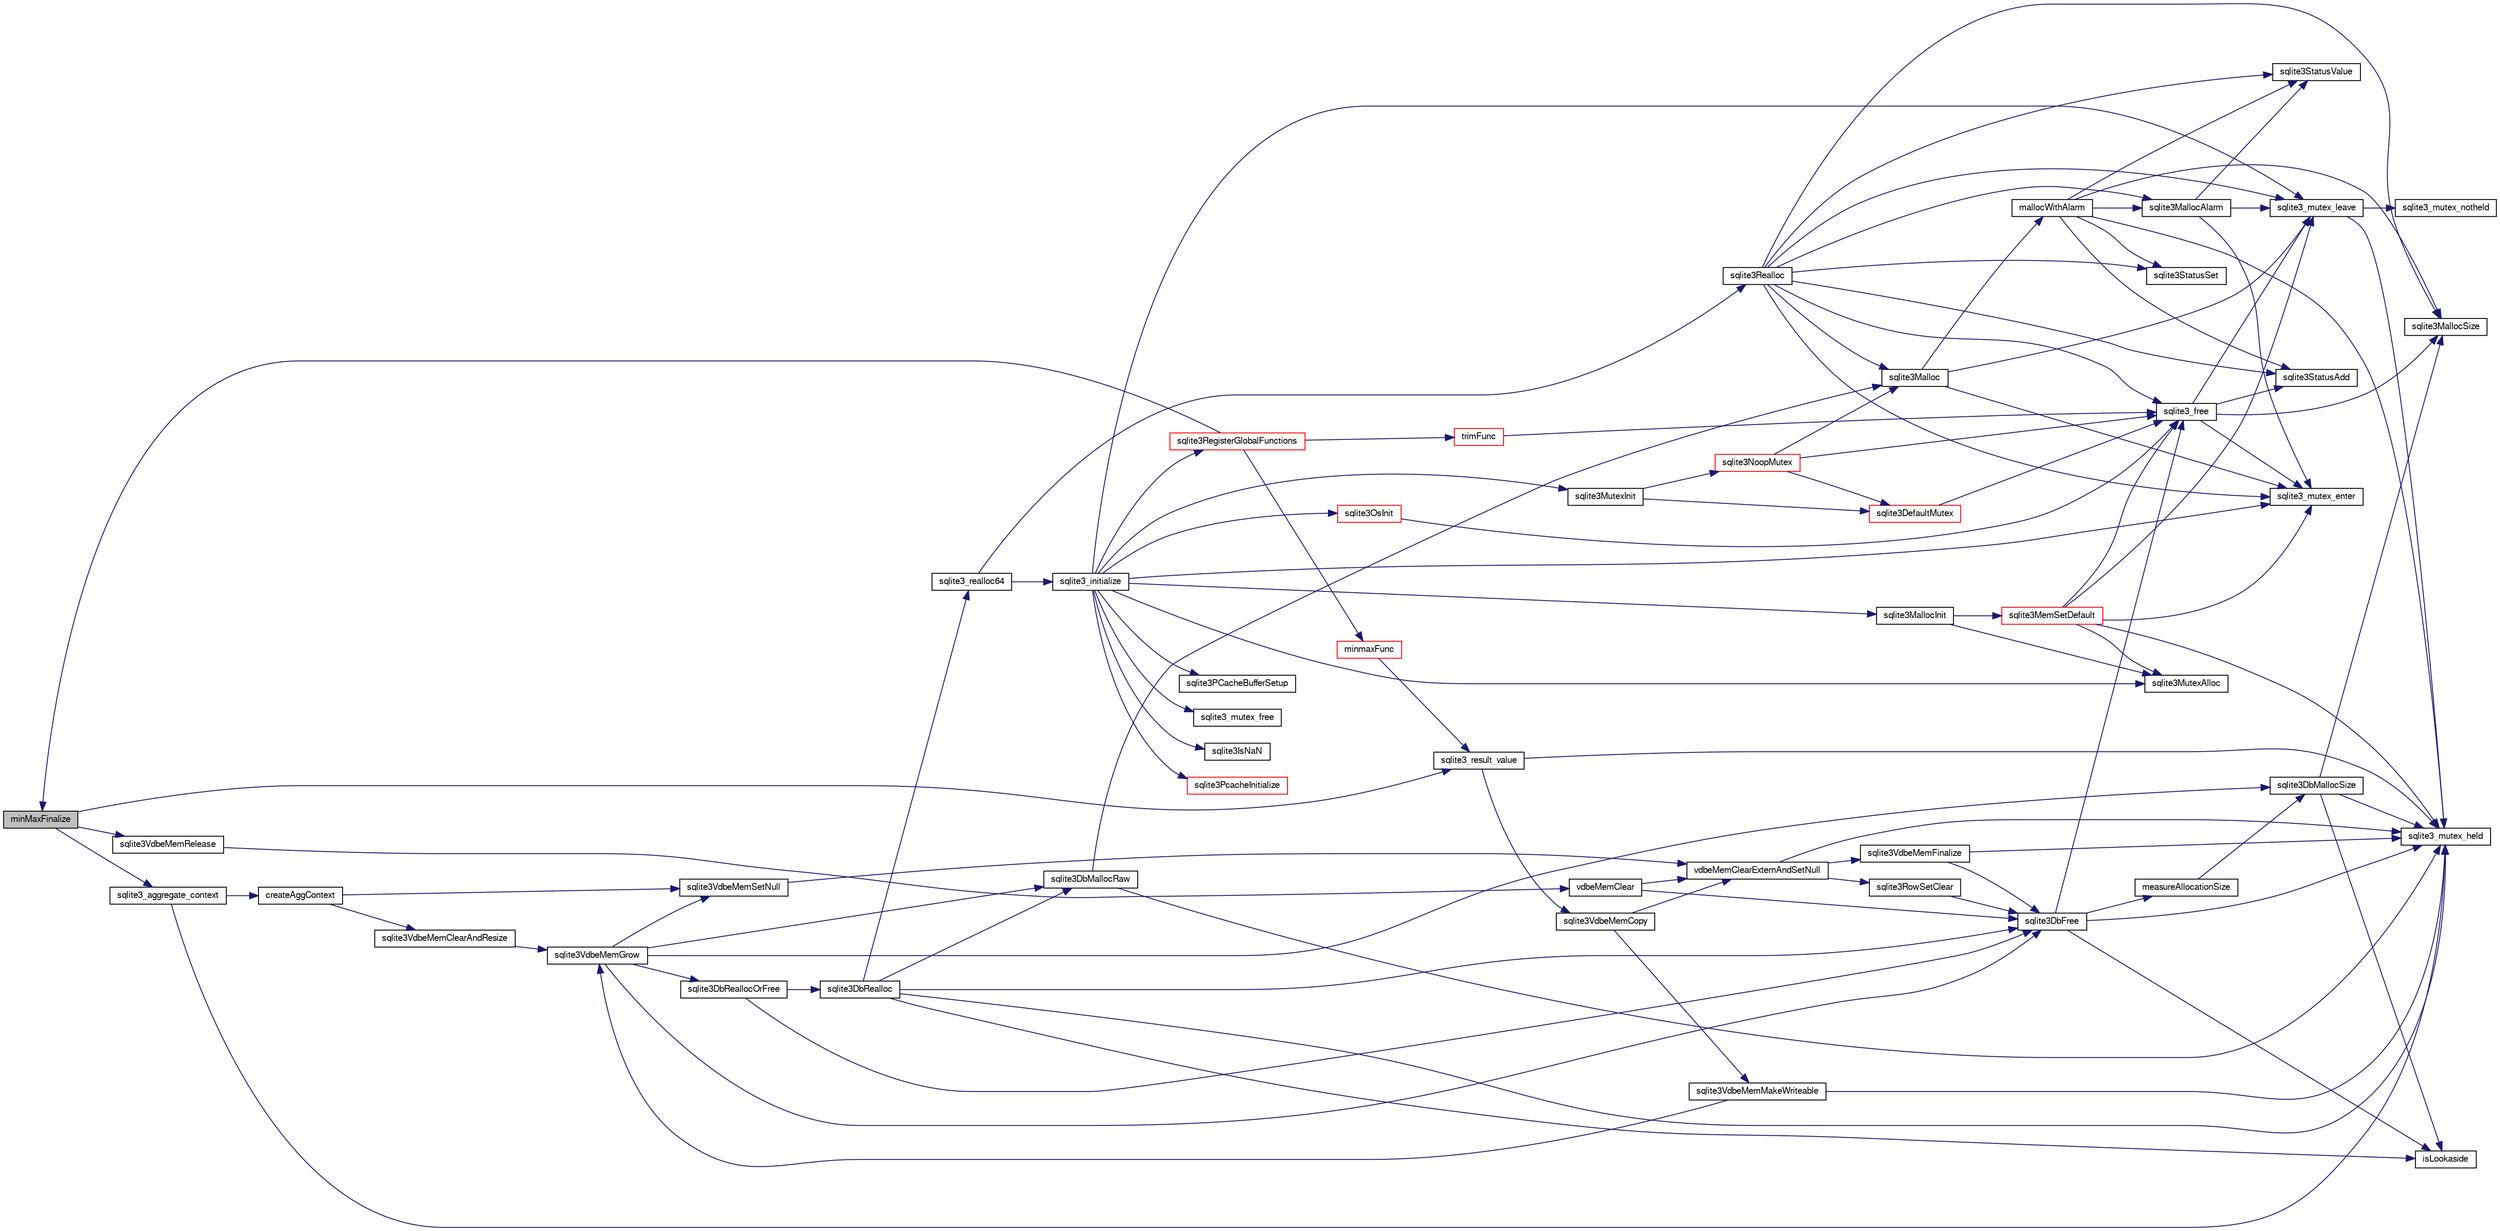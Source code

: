 digraph "minMaxFinalize"
{
  edge [fontname="FreeSans",fontsize="10",labelfontname="FreeSans",labelfontsize="10"];
  node [fontname="FreeSans",fontsize="10",shape=record];
  rankdir="LR";
  Node165414 [label="minMaxFinalize",height=0.2,width=0.4,color="black", fillcolor="grey75", style="filled", fontcolor="black"];
  Node165414 -> Node165415 [color="midnightblue",fontsize="10",style="solid",fontname="FreeSans"];
  Node165415 [label="sqlite3_aggregate_context",height=0.2,width=0.4,color="black", fillcolor="white", style="filled",URL="$sqlite3_8c.html#a96c2b5775e2548caf1529e1c8e490c5c"];
  Node165415 -> Node165416 [color="midnightblue",fontsize="10",style="solid",fontname="FreeSans"];
  Node165416 [label="sqlite3_mutex_held",height=0.2,width=0.4,color="black", fillcolor="white", style="filled",URL="$sqlite3_8c.html#acf77da68932b6bc163c5e68547ecc3e7"];
  Node165415 -> Node165417 [color="midnightblue",fontsize="10",style="solid",fontname="FreeSans"];
  Node165417 [label="createAggContext",height=0.2,width=0.4,color="black", fillcolor="white", style="filled",URL="$sqlite3_8c.html#a843c998f50da4010b570948408f90fb9"];
  Node165417 -> Node165418 [color="midnightblue",fontsize="10",style="solid",fontname="FreeSans"];
  Node165418 [label="sqlite3VdbeMemSetNull",height=0.2,width=0.4,color="black", fillcolor="white", style="filled",URL="$sqlite3_8c.html#ae01092c23aebaf8a3ebdf3954609b410"];
  Node165418 -> Node165419 [color="midnightblue",fontsize="10",style="solid",fontname="FreeSans"];
  Node165419 [label="vdbeMemClearExternAndSetNull",height=0.2,width=0.4,color="black", fillcolor="white", style="filled",URL="$sqlite3_8c.html#a29c41a360fb0e86b817777daf061230c"];
  Node165419 -> Node165416 [color="midnightblue",fontsize="10",style="solid",fontname="FreeSans"];
  Node165419 -> Node165420 [color="midnightblue",fontsize="10",style="solid",fontname="FreeSans"];
  Node165420 [label="sqlite3VdbeMemFinalize",height=0.2,width=0.4,color="black", fillcolor="white", style="filled",URL="$sqlite3_8c.html#a2568220f48ddef81b1c43e401042d9d2"];
  Node165420 -> Node165416 [color="midnightblue",fontsize="10",style="solid",fontname="FreeSans"];
  Node165420 -> Node165421 [color="midnightblue",fontsize="10",style="solid",fontname="FreeSans"];
  Node165421 [label="sqlite3DbFree",height=0.2,width=0.4,color="black", fillcolor="white", style="filled",URL="$sqlite3_8c.html#ac70ab821a6607b4a1b909582dc37a069"];
  Node165421 -> Node165416 [color="midnightblue",fontsize="10",style="solid",fontname="FreeSans"];
  Node165421 -> Node165422 [color="midnightblue",fontsize="10",style="solid",fontname="FreeSans"];
  Node165422 [label="measureAllocationSize",height=0.2,width=0.4,color="black", fillcolor="white", style="filled",URL="$sqlite3_8c.html#a45731e644a22fdb756e2b6337224217a"];
  Node165422 -> Node165423 [color="midnightblue",fontsize="10",style="solid",fontname="FreeSans"];
  Node165423 [label="sqlite3DbMallocSize",height=0.2,width=0.4,color="black", fillcolor="white", style="filled",URL="$sqlite3_8c.html#aa397e5a8a03495203a0767abf0a71f86"];
  Node165423 -> Node165424 [color="midnightblue",fontsize="10",style="solid",fontname="FreeSans"];
  Node165424 [label="sqlite3MallocSize",height=0.2,width=0.4,color="black", fillcolor="white", style="filled",URL="$sqlite3_8c.html#acf5d2a5f35270bafb050bd2def576955"];
  Node165423 -> Node165416 [color="midnightblue",fontsize="10",style="solid",fontname="FreeSans"];
  Node165423 -> Node165425 [color="midnightblue",fontsize="10",style="solid",fontname="FreeSans"];
  Node165425 [label="isLookaside",height=0.2,width=0.4,color="black", fillcolor="white", style="filled",URL="$sqlite3_8c.html#a770fa05ff9717b75e16f4d968a77b897"];
  Node165421 -> Node165425 [color="midnightblue",fontsize="10",style="solid",fontname="FreeSans"];
  Node165421 -> Node165426 [color="midnightblue",fontsize="10",style="solid",fontname="FreeSans"];
  Node165426 [label="sqlite3_free",height=0.2,width=0.4,color="black", fillcolor="white", style="filled",URL="$sqlite3_8c.html#a6552349e36a8a691af5487999ab09519"];
  Node165426 -> Node165427 [color="midnightblue",fontsize="10",style="solid",fontname="FreeSans"];
  Node165427 [label="sqlite3_mutex_enter",height=0.2,width=0.4,color="black", fillcolor="white", style="filled",URL="$sqlite3_8c.html#a1c12cde690bd89f104de5cbad12a6bf5"];
  Node165426 -> Node165428 [color="midnightblue",fontsize="10",style="solid",fontname="FreeSans"];
  Node165428 [label="sqlite3StatusAdd",height=0.2,width=0.4,color="black", fillcolor="white", style="filled",URL="$sqlite3_8c.html#afa029f93586aeab4cc85360905dae9cd"];
  Node165426 -> Node165424 [color="midnightblue",fontsize="10",style="solid",fontname="FreeSans"];
  Node165426 -> Node165429 [color="midnightblue",fontsize="10",style="solid",fontname="FreeSans"];
  Node165429 [label="sqlite3_mutex_leave",height=0.2,width=0.4,color="black", fillcolor="white", style="filled",URL="$sqlite3_8c.html#a5838d235601dbd3c1fa993555c6bcc93"];
  Node165429 -> Node165416 [color="midnightblue",fontsize="10",style="solid",fontname="FreeSans"];
  Node165429 -> Node165430 [color="midnightblue",fontsize="10",style="solid",fontname="FreeSans"];
  Node165430 [label="sqlite3_mutex_notheld",height=0.2,width=0.4,color="black", fillcolor="white", style="filled",URL="$sqlite3_8c.html#a83967c837c1c000d3b5adcfaa688f5dc"];
  Node165419 -> Node165431 [color="midnightblue",fontsize="10",style="solid",fontname="FreeSans"];
  Node165431 [label="sqlite3RowSetClear",height=0.2,width=0.4,color="black", fillcolor="white", style="filled",URL="$sqlite3_8c.html#ae153de0cd969511a607e26deeca80342"];
  Node165431 -> Node165421 [color="midnightblue",fontsize="10",style="solid",fontname="FreeSans"];
  Node165417 -> Node165432 [color="midnightblue",fontsize="10",style="solid",fontname="FreeSans"];
  Node165432 [label="sqlite3VdbeMemClearAndResize",height=0.2,width=0.4,color="black", fillcolor="white", style="filled",URL="$sqlite3_8c.html#add082be4aa46084ecdf023cfac898231"];
  Node165432 -> Node165433 [color="midnightblue",fontsize="10",style="solid",fontname="FreeSans"];
  Node165433 [label="sqlite3VdbeMemGrow",height=0.2,width=0.4,color="black", fillcolor="white", style="filled",URL="$sqlite3_8c.html#aba753c9690ae0ba31b5100945cf29447"];
  Node165433 -> Node165423 [color="midnightblue",fontsize="10",style="solid",fontname="FreeSans"];
  Node165433 -> Node165434 [color="midnightblue",fontsize="10",style="solid",fontname="FreeSans"];
  Node165434 [label="sqlite3DbReallocOrFree",height=0.2,width=0.4,color="black", fillcolor="white", style="filled",URL="$sqlite3_8c.html#a532a9fd62eeb46b61885a0fff075231c"];
  Node165434 -> Node165435 [color="midnightblue",fontsize="10",style="solid",fontname="FreeSans"];
  Node165435 [label="sqlite3DbRealloc",height=0.2,width=0.4,color="black", fillcolor="white", style="filled",URL="$sqlite3_8c.html#ae028f4902a9d29bcaf310ff289ee87dc"];
  Node165435 -> Node165416 [color="midnightblue",fontsize="10",style="solid",fontname="FreeSans"];
  Node165435 -> Node165436 [color="midnightblue",fontsize="10",style="solid",fontname="FreeSans"];
  Node165436 [label="sqlite3DbMallocRaw",height=0.2,width=0.4,color="black", fillcolor="white", style="filled",URL="$sqlite3_8c.html#abbe8be0cf7175e11ddc3e2218fad924e"];
  Node165436 -> Node165416 [color="midnightblue",fontsize="10",style="solid",fontname="FreeSans"];
  Node165436 -> Node165437 [color="midnightblue",fontsize="10",style="solid",fontname="FreeSans"];
  Node165437 [label="sqlite3Malloc",height=0.2,width=0.4,color="black", fillcolor="white", style="filled",URL="$sqlite3_8c.html#a361a2eaa846b1885f123abe46f5d8b2b"];
  Node165437 -> Node165427 [color="midnightblue",fontsize="10",style="solid",fontname="FreeSans"];
  Node165437 -> Node165438 [color="midnightblue",fontsize="10",style="solid",fontname="FreeSans"];
  Node165438 [label="mallocWithAlarm",height=0.2,width=0.4,color="black", fillcolor="white", style="filled",URL="$sqlite3_8c.html#ab070d5cf8e48ec8a6a43cf025d48598b"];
  Node165438 -> Node165416 [color="midnightblue",fontsize="10",style="solid",fontname="FreeSans"];
  Node165438 -> Node165439 [color="midnightblue",fontsize="10",style="solid",fontname="FreeSans"];
  Node165439 [label="sqlite3StatusSet",height=0.2,width=0.4,color="black", fillcolor="white", style="filled",URL="$sqlite3_8c.html#afec7586c01fcb5ea17dc9d7725a589d9"];
  Node165438 -> Node165440 [color="midnightblue",fontsize="10",style="solid",fontname="FreeSans"];
  Node165440 [label="sqlite3StatusValue",height=0.2,width=0.4,color="black", fillcolor="white", style="filled",URL="$sqlite3_8c.html#a30b8ac296c6e200c1fa57708d52c6ef6"];
  Node165438 -> Node165441 [color="midnightblue",fontsize="10",style="solid",fontname="FreeSans"];
  Node165441 [label="sqlite3MallocAlarm",height=0.2,width=0.4,color="black", fillcolor="white", style="filled",URL="$sqlite3_8c.html#ada66988e8471d1198f3219c062377508"];
  Node165441 -> Node165440 [color="midnightblue",fontsize="10",style="solid",fontname="FreeSans"];
  Node165441 -> Node165429 [color="midnightblue",fontsize="10",style="solid",fontname="FreeSans"];
  Node165441 -> Node165427 [color="midnightblue",fontsize="10",style="solid",fontname="FreeSans"];
  Node165438 -> Node165424 [color="midnightblue",fontsize="10",style="solid",fontname="FreeSans"];
  Node165438 -> Node165428 [color="midnightblue",fontsize="10",style="solid",fontname="FreeSans"];
  Node165437 -> Node165429 [color="midnightblue",fontsize="10",style="solid",fontname="FreeSans"];
  Node165435 -> Node165425 [color="midnightblue",fontsize="10",style="solid",fontname="FreeSans"];
  Node165435 -> Node165421 [color="midnightblue",fontsize="10",style="solid",fontname="FreeSans"];
  Node165435 -> Node165442 [color="midnightblue",fontsize="10",style="solid",fontname="FreeSans"];
  Node165442 [label="sqlite3_realloc64",height=0.2,width=0.4,color="black", fillcolor="white", style="filled",URL="$sqlite3_8c.html#a3765a714077ee547e811034236dc9ecd"];
  Node165442 -> Node165443 [color="midnightblue",fontsize="10",style="solid",fontname="FreeSans"];
  Node165443 [label="sqlite3_initialize",height=0.2,width=0.4,color="black", fillcolor="white", style="filled",URL="$sqlite3_8c.html#ab0c0ee2d5d4cf8b28e9572296a8861df"];
  Node165443 -> Node165444 [color="midnightblue",fontsize="10",style="solid",fontname="FreeSans"];
  Node165444 [label="sqlite3MutexInit",height=0.2,width=0.4,color="black", fillcolor="white", style="filled",URL="$sqlite3_8c.html#a7906afcdd1cdb3d0007eb932398a1158"];
  Node165444 -> Node165445 [color="midnightblue",fontsize="10",style="solid",fontname="FreeSans"];
  Node165445 [label="sqlite3DefaultMutex",height=0.2,width=0.4,color="red", fillcolor="white", style="filled",URL="$sqlite3_8c.html#ac895a71e325f9b2f9b862f737c17aca8"];
  Node165445 -> Node165426 [color="midnightblue",fontsize="10",style="solid",fontname="FreeSans"];
  Node165444 -> Node165454 [color="midnightblue",fontsize="10",style="solid",fontname="FreeSans"];
  Node165454 [label="sqlite3NoopMutex",height=0.2,width=0.4,color="red", fillcolor="white", style="filled",URL="$sqlite3_8c.html#a09742cde9ef371d94f8201d2cdb543e4"];
  Node165454 -> Node165437 [color="midnightblue",fontsize="10",style="solid",fontname="FreeSans"];
  Node165454 -> Node165426 [color="midnightblue",fontsize="10",style="solid",fontname="FreeSans"];
  Node165454 -> Node165445 [color="midnightblue",fontsize="10",style="solid",fontname="FreeSans"];
  Node165443 -> Node165462 [color="midnightblue",fontsize="10",style="solid",fontname="FreeSans"];
  Node165462 [label="sqlite3MutexAlloc",height=0.2,width=0.4,color="black", fillcolor="white", style="filled",URL="$sqlite3_8c.html#a0e3f432ee581f6876b590e7ad7e84e19"];
  Node165443 -> Node165427 [color="midnightblue",fontsize="10",style="solid",fontname="FreeSans"];
  Node165443 -> Node165463 [color="midnightblue",fontsize="10",style="solid",fontname="FreeSans"];
  Node165463 [label="sqlite3MallocInit",height=0.2,width=0.4,color="black", fillcolor="white", style="filled",URL="$sqlite3_8c.html#a9e06f9e7cad0d83ce80ab493c9533552"];
  Node165463 -> Node165464 [color="midnightblue",fontsize="10",style="solid",fontname="FreeSans"];
  Node165464 [label="sqlite3MemSetDefault",height=0.2,width=0.4,color="red", fillcolor="white", style="filled",URL="$sqlite3_8c.html#a162fbfd727e92c5f8f72625b5ff62549"];
  Node165464 -> Node165462 [color="midnightblue",fontsize="10",style="solid",fontname="FreeSans"];
  Node165464 -> Node165427 [color="midnightblue",fontsize="10",style="solid",fontname="FreeSans"];
  Node165464 -> Node165429 [color="midnightblue",fontsize="10",style="solid",fontname="FreeSans"];
  Node165464 -> Node165416 [color="midnightblue",fontsize="10",style="solid",fontname="FreeSans"];
  Node165464 -> Node165426 [color="midnightblue",fontsize="10",style="solid",fontname="FreeSans"];
  Node165463 -> Node165462 [color="midnightblue",fontsize="10",style="solid",fontname="FreeSans"];
  Node165443 -> Node165429 [color="midnightblue",fontsize="10",style="solid",fontname="FreeSans"];
  Node165443 -> Node165544 [color="midnightblue",fontsize="10",style="solid",fontname="FreeSans"];
  Node165544 [label="sqlite3RegisterGlobalFunctions",height=0.2,width=0.4,color="red", fillcolor="white", style="filled",URL="$sqlite3_8c.html#a9f75bd111010f29e1b8d74344473c4ec"];
  Node165544 -> Node165545 [color="midnightblue",fontsize="10",style="solid",fontname="FreeSans"];
  Node165545 [label="trimFunc",height=0.2,width=0.4,color="red", fillcolor="white", style="filled",URL="$sqlite3_8c.html#afad56dbe7f08139a630156e644b14704"];
  Node165545 -> Node165426 [color="midnightblue",fontsize="10",style="solid",fontname="FreeSans"];
  Node165544 -> Node165558 [color="midnightblue",fontsize="10",style="solid",fontname="FreeSans"];
  Node165558 [label="minmaxFunc",height=0.2,width=0.4,color="red", fillcolor="white", style="filled",URL="$sqlite3_8c.html#a4d00f48b948fd73cb70bcfd1efc0bfb0"];
  Node165558 -> Node165565 [color="midnightblue",fontsize="10",style="solid",fontname="FreeSans"];
  Node165565 [label="sqlite3_result_value",height=0.2,width=0.4,color="black", fillcolor="white", style="filled",URL="$sqlite3_8c.html#af572c2d6f23377fc4d794b6946d5b3ed"];
  Node165565 -> Node165416 [color="midnightblue",fontsize="10",style="solid",fontname="FreeSans"];
  Node165565 -> Node165566 [color="midnightblue",fontsize="10",style="solid",fontname="FreeSans"];
  Node165566 [label="sqlite3VdbeMemCopy",height=0.2,width=0.4,color="black", fillcolor="white", style="filled",URL="$sqlite3_8c.html#a3a04f985c3c7cac7c7958b872fb3f781"];
  Node165566 -> Node165419 [color="midnightblue",fontsize="10",style="solid",fontname="FreeSans"];
  Node165566 -> Node165497 [color="midnightblue",fontsize="10",style="solid",fontname="FreeSans"];
  Node165497 [label="sqlite3VdbeMemMakeWriteable",height=0.2,width=0.4,color="black", fillcolor="white", style="filled",URL="$sqlite3_8c.html#afabdd8032205a36c69ad191c6bbb6a34"];
  Node165497 -> Node165416 [color="midnightblue",fontsize="10",style="solid",fontname="FreeSans"];
  Node165497 -> Node165433 [color="midnightblue",fontsize="10",style="solid",fontname="FreeSans"];
  Node165544 -> Node165414 [color="midnightblue",fontsize="10",style="solid",fontname="FreeSans"];
  Node165443 -> Node165689 [color="midnightblue",fontsize="10",style="solid",fontname="FreeSans"];
  Node165689 [label="sqlite3PcacheInitialize",height=0.2,width=0.4,color="red", fillcolor="white", style="filled",URL="$sqlite3_8c.html#a2902c61ddc88bea002c4d69fe4052b1f"];
  Node165443 -> Node165690 [color="midnightblue",fontsize="10",style="solid",fontname="FreeSans"];
  Node165690 [label="sqlite3OsInit",height=0.2,width=0.4,color="red", fillcolor="white", style="filled",URL="$sqlite3_8c.html#afeaa886fe1ca086a30fd278b1d069762"];
  Node165690 -> Node165426 [color="midnightblue",fontsize="10",style="solid",fontname="FreeSans"];
  Node165443 -> Node165694 [color="midnightblue",fontsize="10",style="solid",fontname="FreeSans"];
  Node165694 [label="sqlite3PCacheBufferSetup",height=0.2,width=0.4,color="black", fillcolor="white", style="filled",URL="$sqlite3_8c.html#ad18a1eebefdfbc4254f473f7b0101937"];
  Node165443 -> Node165695 [color="midnightblue",fontsize="10",style="solid",fontname="FreeSans"];
  Node165695 [label="sqlite3_mutex_free",height=0.2,width=0.4,color="black", fillcolor="white", style="filled",URL="$sqlite3_8c.html#a2db2e72e08f6873afa9c61b0ec726fec"];
  Node165443 -> Node165487 [color="midnightblue",fontsize="10",style="solid",fontname="FreeSans"];
  Node165487 [label="sqlite3IsNaN",height=0.2,width=0.4,color="black", fillcolor="white", style="filled",URL="$sqlite3_8c.html#aed4d78203877c3486765ccbc7feebb50"];
  Node165442 -> Node165476 [color="midnightblue",fontsize="10",style="solid",fontname="FreeSans"];
  Node165476 [label="sqlite3Realloc",height=0.2,width=0.4,color="black", fillcolor="white", style="filled",URL="$sqlite3_8c.html#ad53aefdfc088f622e23ffe838201fe22"];
  Node165476 -> Node165437 [color="midnightblue",fontsize="10",style="solid",fontname="FreeSans"];
  Node165476 -> Node165426 [color="midnightblue",fontsize="10",style="solid",fontname="FreeSans"];
  Node165476 -> Node165424 [color="midnightblue",fontsize="10",style="solid",fontname="FreeSans"];
  Node165476 -> Node165427 [color="midnightblue",fontsize="10",style="solid",fontname="FreeSans"];
  Node165476 -> Node165439 [color="midnightblue",fontsize="10",style="solid",fontname="FreeSans"];
  Node165476 -> Node165440 [color="midnightblue",fontsize="10",style="solid",fontname="FreeSans"];
  Node165476 -> Node165441 [color="midnightblue",fontsize="10",style="solid",fontname="FreeSans"];
  Node165476 -> Node165428 [color="midnightblue",fontsize="10",style="solid",fontname="FreeSans"];
  Node165476 -> Node165429 [color="midnightblue",fontsize="10",style="solid",fontname="FreeSans"];
  Node165434 -> Node165421 [color="midnightblue",fontsize="10",style="solid",fontname="FreeSans"];
  Node165433 -> Node165421 [color="midnightblue",fontsize="10",style="solid",fontname="FreeSans"];
  Node165433 -> Node165436 [color="midnightblue",fontsize="10",style="solid",fontname="FreeSans"];
  Node165433 -> Node165418 [color="midnightblue",fontsize="10",style="solid",fontname="FreeSans"];
  Node165414 -> Node165565 [color="midnightblue",fontsize="10",style="solid",fontname="FreeSans"];
  Node165414 -> Node165498 [color="midnightblue",fontsize="10",style="solid",fontname="FreeSans"];
  Node165498 [label="sqlite3VdbeMemRelease",height=0.2,width=0.4,color="black", fillcolor="white", style="filled",URL="$sqlite3_8c.html#a90606361dbeba88159fd6ff03fcc10cc"];
  Node165498 -> Node165499 [color="midnightblue",fontsize="10",style="solid",fontname="FreeSans"];
  Node165499 [label="vdbeMemClear",height=0.2,width=0.4,color="black", fillcolor="white", style="filled",URL="$sqlite3_8c.html#a489eef6e55ad0dadf67578726b935d12"];
  Node165499 -> Node165419 [color="midnightblue",fontsize="10",style="solid",fontname="FreeSans"];
  Node165499 -> Node165421 [color="midnightblue",fontsize="10",style="solid",fontname="FreeSans"];
}

